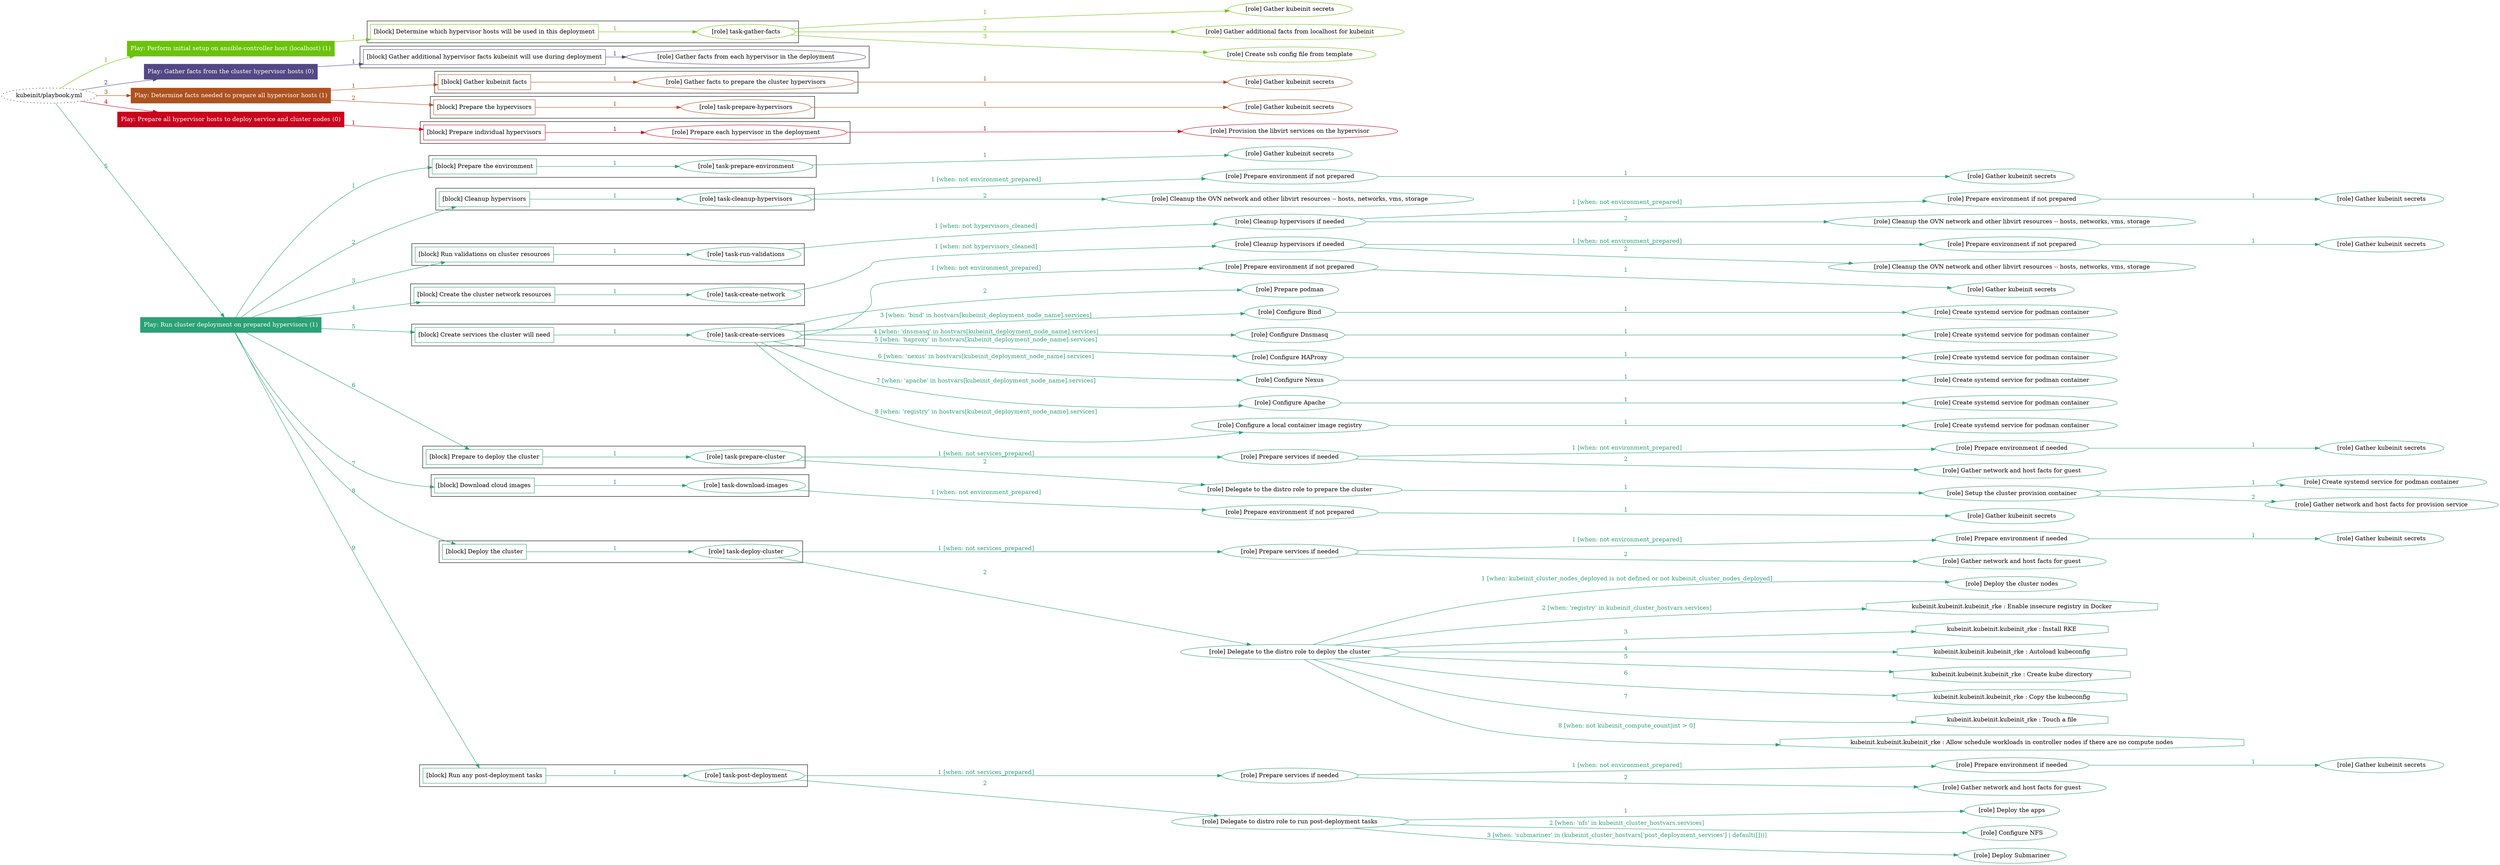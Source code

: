 digraph {
	graph [concentrate=true ordering=in rankdir=LR ratio=fill]
	edge [esep=5 sep=10]
	"kubeinit/playbook.yml" [URL="/home/runner/work/kubeinit/kubeinit/kubeinit/playbook.yml" id=playbook_c7ab3343 style=dotted]
	play_8f43dfb6 [label="Play: Perform initial setup on ansible-controller host (localhost) (1)" URL="/home/runner/work/kubeinit/kubeinit/kubeinit/playbook.yml" color="#6bc20a" fontcolor="#ffffff" id=play_8f43dfb6 shape=box style=filled tooltip=localhost]
	"kubeinit/playbook.yml" -> play_8f43dfb6 [label="1 " color="#6bc20a" fontcolor="#6bc20a" id=edge_a9ead6ab labeltooltip="1 " tooltip="1 "]
	subgraph "Gather kubeinit secrets" {
		role_b437ad57 [label="[role] Gather kubeinit secrets" URL="/home/runner/.ansible/collections/ansible_collections/kubeinit/kubeinit/roles/kubeinit_prepare/tasks/build_hypervisors_group.yml" color="#6bc20a" id=role_b437ad57 tooltip="Gather kubeinit secrets"]
	}
	subgraph "Gather additional facts from localhost for kubeinit" {
		role_bd6514fe [label="[role] Gather additional facts from localhost for kubeinit" URL="/home/runner/.ansible/collections/ansible_collections/kubeinit/kubeinit/roles/kubeinit_prepare/tasks/build_hypervisors_group.yml" color="#6bc20a" id=role_bd6514fe tooltip="Gather additional facts from localhost for kubeinit"]
	}
	subgraph "Create ssh config file from template" {
		role_db9bdb3d [label="[role] Create ssh config file from template" URL="/home/runner/.ansible/collections/ansible_collections/kubeinit/kubeinit/roles/kubeinit_prepare/tasks/build_hypervisors_group.yml" color="#6bc20a" id=role_db9bdb3d tooltip="Create ssh config file from template"]
	}
	subgraph "task-gather-facts" {
		role_d1374482 [label="[role] task-gather-facts" URL="/home/runner/work/kubeinit/kubeinit/kubeinit/playbook.yml" color="#6bc20a" id=role_d1374482 tooltip="task-gather-facts"]
		role_d1374482 -> role_b437ad57 [label="1 " color="#6bc20a" fontcolor="#6bc20a" id=edge_37d51a82 labeltooltip="1 " tooltip="1 "]
		role_d1374482 -> role_bd6514fe [label="2 " color="#6bc20a" fontcolor="#6bc20a" id=edge_b845ce27 labeltooltip="2 " tooltip="2 "]
		role_d1374482 -> role_db9bdb3d [label="3 " color="#6bc20a" fontcolor="#6bc20a" id=edge_4dd177f2 labeltooltip="3 " tooltip="3 "]
	}
	subgraph "Play: Perform initial setup on ansible-controller host (localhost) (1)" {
		play_8f43dfb6 -> block_62ea2b8e [label=1 color="#6bc20a" fontcolor="#6bc20a" id=edge_fa6b6100 labeltooltip=1 tooltip=1]
		subgraph cluster_block_62ea2b8e {
			block_62ea2b8e [label="[block] Determine which hypervisor hosts will be used in this deployment" URL="/home/runner/work/kubeinit/kubeinit/kubeinit/playbook.yml" color="#6bc20a" id=block_62ea2b8e labeltooltip="Determine which hypervisor hosts will be used in this deployment" shape=box tooltip="Determine which hypervisor hosts will be used in this deployment"]
			block_62ea2b8e -> role_d1374482 [label="1 " color="#6bc20a" fontcolor="#6bc20a" id=edge_a9081c0c labeltooltip="1 " tooltip="1 "]
		}
	}
	play_e96c7d55 [label="Play: Gather facts from the cluster hypervisor hosts (0)" URL="/home/runner/work/kubeinit/kubeinit/kubeinit/playbook.yml" color="#534884" fontcolor="#ffffff" id=play_e96c7d55 shape=box style=filled tooltip="Play: Gather facts from the cluster hypervisor hosts (0)"]
	"kubeinit/playbook.yml" -> play_e96c7d55 [label="2 " color="#534884" fontcolor="#534884" id=edge_209b02c5 labeltooltip="2 " tooltip="2 "]
	subgraph "Gather facts from each hypervisor in the deployment" {
		role_0586c747 [label="[role] Gather facts from each hypervisor in the deployment" URL="/home/runner/work/kubeinit/kubeinit/kubeinit/playbook.yml" color="#534884" id=role_0586c747 tooltip="Gather facts from each hypervisor in the deployment"]
	}
	subgraph "Play: Gather facts from the cluster hypervisor hosts (0)" {
		play_e96c7d55 -> block_9fbe3bcc [label=1 color="#534884" fontcolor="#534884" id=edge_6e2eca62 labeltooltip=1 tooltip=1]
		subgraph cluster_block_9fbe3bcc {
			block_9fbe3bcc [label="[block] Gather additional hypervisor facts kubeinit will use during deployment" URL="/home/runner/work/kubeinit/kubeinit/kubeinit/playbook.yml" color="#534884" id=block_9fbe3bcc labeltooltip="Gather additional hypervisor facts kubeinit will use during deployment" shape=box tooltip="Gather additional hypervisor facts kubeinit will use during deployment"]
			block_9fbe3bcc -> role_0586c747 [label="1 " color="#534884" fontcolor="#534884" id=edge_b6711f2a labeltooltip="1 " tooltip="1 "]
		}
	}
	play_d40bd389 [label="Play: Determine facts needed to prepare all hypervisor hosts (1)" URL="/home/runner/work/kubeinit/kubeinit/kubeinit/playbook.yml" color="#ad521f" fontcolor="#ffffff" id=play_d40bd389 shape=box style=filled tooltip=localhost]
	"kubeinit/playbook.yml" -> play_d40bd389 [label="3 " color="#ad521f" fontcolor="#ad521f" id=edge_d700c2e5 labeltooltip="3 " tooltip="3 "]
	subgraph "Gather kubeinit secrets" {
		role_064a66a2 [label="[role] Gather kubeinit secrets" URL="/home/runner/.ansible/collections/ansible_collections/kubeinit/kubeinit/roles/kubeinit_prepare/tasks/gather_kubeinit_facts.yml" color="#ad521f" id=role_064a66a2 tooltip="Gather kubeinit secrets"]
	}
	subgraph "Gather facts to prepare the cluster hypervisors" {
		role_15b3c823 [label="[role] Gather facts to prepare the cluster hypervisors" URL="/home/runner/work/kubeinit/kubeinit/kubeinit/playbook.yml" color="#ad521f" id=role_15b3c823 tooltip="Gather facts to prepare the cluster hypervisors"]
		role_15b3c823 -> role_064a66a2 [label="1 " color="#ad521f" fontcolor="#ad521f" id=edge_d704a353 labeltooltip="1 " tooltip="1 "]
	}
	subgraph "Gather kubeinit secrets" {
		role_0db35310 [label="[role] Gather kubeinit secrets" URL="/home/runner/.ansible/collections/ansible_collections/kubeinit/kubeinit/roles/kubeinit_prepare/tasks/gather_kubeinit_facts.yml" color="#ad521f" id=role_0db35310 tooltip="Gather kubeinit secrets"]
	}
	subgraph "task-prepare-hypervisors" {
		role_96ee22d6 [label="[role] task-prepare-hypervisors" URL="/home/runner/work/kubeinit/kubeinit/kubeinit/playbook.yml" color="#ad521f" id=role_96ee22d6 tooltip="task-prepare-hypervisors"]
		role_96ee22d6 -> role_0db35310 [label="1 " color="#ad521f" fontcolor="#ad521f" id=edge_2d8574ef labeltooltip="1 " tooltip="1 "]
	}
	subgraph "Play: Determine facts needed to prepare all hypervisor hosts (1)" {
		play_d40bd389 -> block_8739c1c3 [label=1 color="#ad521f" fontcolor="#ad521f" id=edge_15597756 labeltooltip=1 tooltip=1]
		subgraph cluster_block_8739c1c3 {
			block_8739c1c3 [label="[block] Gather kubeinit facts" URL="/home/runner/work/kubeinit/kubeinit/kubeinit/playbook.yml" color="#ad521f" id=block_8739c1c3 labeltooltip="Gather kubeinit facts" shape=box tooltip="Gather kubeinit facts"]
			block_8739c1c3 -> role_15b3c823 [label="1 " color="#ad521f" fontcolor="#ad521f" id=edge_ac0bfc70 labeltooltip="1 " tooltip="1 "]
		}
		play_d40bd389 -> block_7eb0b7da [label=2 color="#ad521f" fontcolor="#ad521f" id=edge_e79dd649 labeltooltip=2 tooltip=2]
		subgraph cluster_block_7eb0b7da {
			block_7eb0b7da [label="[block] Prepare the hypervisors" URL="/home/runner/work/kubeinit/kubeinit/kubeinit/playbook.yml" color="#ad521f" id=block_7eb0b7da labeltooltip="Prepare the hypervisors" shape=box tooltip="Prepare the hypervisors"]
			block_7eb0b7da -> role_96ee22d6 [label="1 " color="#ad521f" fontcolor="#ad521f" id=edge_83a4e014 labeltooltip="1 " tooltip="1 "]
		}
	}
	play_a5068ec9 [label="Play: Prepare all hypervisor hosts to deploy service and cluster nodes (0)" URL="/home/runner/work/kubeinit/kubeinit/kubeinit/playbook.yml" color="#c9031d" fontcolor="#ffffff" id=play_a5068ec9 shape=box style=filled tooltip="Play: Prepare all hypervisor hosts to deploy service and cluster nodes (0)"]
	"kubeinit/playbook.yml" -> play_a5068ec9 [label="4 " color="#c9031d" fontcolor="#c9031d" id=edge_211fd36a labeltooltip="4 " tooltip="4 "]
	subgraph "Provision the libvirt services on the hypervisor" {
		role_1452efea [label="[role] Provision the libvirt services on the hypervisor" URL="/home/runner/.ansible/collections/ansible_collections/kubeinit/kubeinit/roles/kubeinit_prepare/tasks/prepare_hypervisor.yml" color="#c9031d" id=role_1452efea tooltip="Provision the libvirt services on the hypervisor"]
	}
	subgraph "Prepare each hypervisor in the deployment" {
		role_edfc5ab9 [label="[role] Prepare each hypervisor in the deployment" URL="/home/runner/work/kubeinit/kubeinit/kubeinit/playbook.yml" color="#c9031d" id=role_edfc5ab9 tooltip="Prepare each hypervisor in the deployment"]
		role_edfc5ab9 -> role_1452efea [label="1 " color="#c9031d" fontcolor="#c9031d" id=edge_a65a67c9 labeltooltip="1 " tooltip="1 "]
	}
	subgraph "Play: Prepare all hypervisor hosts to deploy service and cluster nodes (0)" {
		play_a5068ec9 -> block_12c0d46e [label=1 color="#c9031d" fontcolor="#c9031d" id=edge_bcc8a664 labeltooltip=1 tooltip=1]
		subgraph cluster_block_12c0d46e {
			block_12c0d46e [label="[block] Prepare individual hypervisors" URL="/home/runner/work/kubeinit/kubeinit/kubeinit/playbook.yml" color="#c9031d" id=block_12c0d46e labeltooltip="Prepare individual hypervisors" shape=box tooltip="Prepare individual hypervisors"]
			block_12c0d46e -> role_edfc5ab9 [label="1 " color="#c9031d" fontcolor="#c9031d" id=edge_97318482 labeltooltip="1 " tooltip="1 "]
		}
	}
	play_d5d7edd4 [label="Play: Run cluster deployment on prepared hypervisors (1)" URL="/home/runner/work/kubeinit/kubeinit/kubeinit/playbook.yml" color="#2ba176" fontcolor="#ffffff" id=play_d5d7edd4 shape=box style=filled tooltip=localhost]
	"kubeinit/playbook.yml" -> play_d5d7edd4 [label="5 " color="#2ba176" fontcolor="#2ba176" id=edge_36a66ec0 labeltooltip="5 " tooltip="5 "]
	subgraph "Gather kubeinit secrets" {
		role_6c3170ca [label="[role] Gather kubeinit secrets" URL="/home/runner/.ansible/collections/ansible_collections/kubeinit/kubeinit/roles/kubeinit_prepare/tasks/gather_kubeinit_facts.yml" color="#2ba176" id=role_6c3170ca tooltip="Gather kubeinit secrets"]
	}
	subgraph "task-prepare-environment" {
		role_34e550cf [label="[role] task-prepare-environment" URL="/home/runner/work/kubeinit/kubeinit/kubeinit/playbook.yml" color="#2ba176" id=role_34e550cf tooltip="task-prepare-environment"]
		role_34e550cf -> role_6c3170ca [label="1 " color="#2ba176" fontcolor="#2ba176" id=edge_e7f5d1ed labeltooltip="1 " tooltip="1 "]
	}
	subgraph "Gather kubeinit secrets" {
		role_31accb4e [label="[role] Gather kubeinit secrets" URL="/home/runner/.ansible/collections/ansible_collections/kubeinit/kubeinit/roles/kubeinit_prepare/tasks/gather_kubeinit_facts.yml" color="#2ba176" id=role_31accb4e tooltip="Gather kubeinit secrets"]
	}
	subgraph "Prepare environment if not prepared" {
		role_8fa4128e [label="[role] Prepare environment if not prepared" URL="/home/runner/.ansible/collections/ansible_collections/kubeinit/kubeinit/roles/kubeinit_prepare/tasks/cleanup_hypervisors.yml" color="#2ba176" id=role_8fa4128e tooltip="Prepare environment if not prepared"]
		role_8fa4128e -> role_31accb4e [label="1 " color="#2ba176" fontcolor="#2ba176" id=edge_27206031 labeltooltip="1 " tooltip="1 "]
	}
	subgraph "Cleanup the OVN network and other libvirt resources -- hosts, networks, vms, storage" {
		role_4cfc68ce [label="[role] Cleanup the OVN network and other libvirt resources -- hosts, networks, vms, storage" URL="/home/runner/.ansible/collections/ansible_collections/kubeinit/kubeinit/roles/kubeinit_prepare/tasks/cleanup_hypervisors.yml" color="#2ba176" id=role_4cfc68ce tooltip="Cleanup the OVN network and other libvirt resources -- hosts, networks, vms, storage"]
	}
	subgraph "task-cleanup-hypervisors" {
		role_44417a7d [label="[role] task-cleanup-hypervisors" URL="/home/runner/work/kubeinit/kubeinit/kubeinit/playbook.yml" color="#2ba176" id=role_44417a7d tooltip="task-cleanup-hypervisors"]
		role_44417a7d -> role_8fa4128e [label="1 [when: not environment_prepared]" color="#2ba176" fontcolor="#2ba176" id=edge_603ba520 labeltooltip="1 [when: not environment_prepared]" tooltip="1 [when: not environment_prepared]"]
		role_44417a7d -> role_4cfc68ce [label="2 " color="#2ba176" fontcolor="#2ba176" id=edge_0d2ac42b labeltooltip="2 " tooltip="2 "]
	}
	subgraph "Gather kubeinit secrets" {
		role_86513917 [label="[role] Gather kubeinit secrets" URL="/home/runner/.ansible/collections/ansible_collections/kubeinit/kubeinit/roles/kubeinit_prepare/tasks/gather_kubeinit_facts.yml" color="#2ba176" id=role_86513917 tooltip="Gather kubeinit secrets"]
	}
	subgraph "Prepare environment if not prepared" {
		role_5a8bb2d7 [label="[role] Prepare environment if not prepared" URL="/home/runner/.ansible/collections/ansible_collections/kubeinit/kubeinit/roles/kubeinit_prepare/tasks/cleanup_hypervisors.yml" color="#2ba176" id=role_5a8bb2d7 tooltip="Prepare environment if not prepared"]
		role_5a8bb2d7 -> role_86513917 [label="1 " color="#2ba176" fontcolor="#2ba176" id=edge_87f81b04 labeltooltip="1 " tooltip="1 "]
	}
	subgraph "Cleanup the OVN network and other libvirt resources -- hosts, networks, vms, storage" {
		role_781b6a07 [label="[role] Cleanup the OVN network and other libvirt resources -- hosts, networks, vms, storage" URL="/home/runner/.ansible/collections/ansible_collections/kubeinit/kubeinit/roles/kubeinit_prepare/tasks/cleanup_hypervisors.yml" color="#2ba176" id=role_781b6a07 tooltip="Cleanup the OVN network and other libvirt resources -- hosts, networks, vms, storage"]
	}
	subgraph "Cleanup hypervisors if needed" {
		role_60ff6831 [label="[role] Cleanup hypervisors if needed" URL="/home/runner/.ansible/collections/ansible_collections/kubeinit/kubeinit/roles/kubeinit_validations/tasks/main.yml" color="#2ba176" id=role_60ff6831 tooltip="Cleanup hypervisors if needed"]
		role_60ff6831 -> role_5a8bb2d7 [label="1 [when: not environment_prepared]" color="#2ba176" fontcolor="#2ba176" id=edge_d395ccee labeltooltip="1 [when: not environment_prepared]" tooltip="1 [when: not environment_prepared]"]
		role_60ff6831 -> role_781b6a07 [label="2 " color="#2ba176" fontcolor="#2ba176" id=edge_5c9315a1 labeltooltip="2 " tooltip="2 "]
	}
	subgraph "task-run-validations" {
		role_58a0599e [label="[role] task-run-validations" URL="/home/runner/work/kubeinit/kubeinit/kubeinit/playbook.yml" color="#2ba176" id=role_58a0599e tooltip="task-run-validations"]
		role_58a0599e -> role_60ff6831 [label="1 [when: not hypervisors_cleaned]" color="#2ba176" fontcolor="#2ba176" id=edge_e76d995a labeltooltip="1 [when: not hypervisors_cleaned]" tooltip="1 [when: not hypervisors_cleaned]"]
	}
	subgraph "Gather kubeinit secrets" {
		role_72ef8b9e [label="[role] Gather kubeinit secrets" URL="/home/runner/.ansible/collections/ansible_collections/kubeinit/kubeinit/roles/kubeinit_prepare/tasks/gather_kubeinit_facts.yml" color="#2ba176" id=role_72ef8b9e tooltip="Gather kubeinit secrets"]
	}
	subgraph "Prepare environment if not prepared" {
		role_e86a5d55 [label="[role] Prepare environment if not prepared" URL="/home/runner/.ansible/collections/ansible_collections/kubeinit/kubeinit/roles/kubeinit_prepare/tasks/cleanup_hypervisors.yml" color="#2ba176" id=role_e86a5d55 tooltip="Prepare environment if not prepared"]
		role_e86a5d55 -> role_72ef8b9e [label="1 " color="#2ba176" fontcolor="#2ba176" id=edge_a881181d labeltooltip="1 " tooltip="1 "]
	}
	subgraph "Cleanup the OVN network and other libvirt resources -- hosts, networks, vms, storage" {
		role_18ebc10a [label="[role] Cleanup the OVN network and other libvirt resources -- hosts, networks, vms, storage" URL="/home/runner/.ansible/collections/ansible_collections/kubeinit/kubeinit/roles/kubeinit_prepare/tasks/cleanup_hypervisors.yml" color="#2ba176" id=role_18ebc10a tooltip="Cleanup the OVN network and other libvirt resources -- hosts, networks, vms, storage"]
	}
	subgraph "Cleanup hypervisors if needed" {
		role_4d1ae4be [label="[role] Cleanup hypervisors if needed" URL="/home/runner/.ansible/collections/ansible_collections/kubeinit/kubeinit/roles/kubeinit_libvirt/tasks/create_network.yml" color="#2ba176" id=role_4d1ae4be tooltip="Cleanup hypervisors if needed"]
		role_4d1ae4be -> role_e86a5d55 [label="1 [when: not environment_prepared]" color="#2ba176" fontcolor="#2ba176" id=edge_c7d4cb94 labeltooltip="1 [when: not environment_prepared]" tooltip="1 [when: not environment_prepared]"]
		role_4d1ae4be -> role_18ebc10a [label="2 " color="#2ba176" fontcolor="#2ba176" id=edge_34e2a51c labeltooltip="2 " tooltip="2 "]
	}
	subgraph "task-create-network" {
		role_b6dde681 [label="[role] task-create-network" URL="/home/runner/work/kubeinit/kubeinit/kubeinit/playbook.yml" color="#2ba176" id=role_b6dde681 tooltip="task-create-network"]
		role_b6dde681 -> role_4d1ae4be [label="1 [when: not hypervisors_cleaned]" color="#2ba176" fontcolor="#2ba176" id=edge_c1d09a25 labeltooltip="1 [when: not hypervisors_cleaned]" tooltip="1 [when: not hypervisors_cleaned]"]
	}
	subgraph "Gather kubeinit secrets" {
		role_da6ce180 [label="[role] Gather kubeinit secrets" URL="/home/runner/.ansible/collections/ansible_collections/kubeinit/kubeinit/roles/kubeinit_prepare/tasks/gather_kubeinit_facts.yml" color="#2ba176" id=role_da6ce180 tooltip="Gather kubeinit secrets"]
	}
	subgraph "Prepare environment if not prepared" {
		role_a003c897 [label="[role] Prepare environment if not prepared" URL="/home/runner/.ansible/collections/ansible_collections/kubeinit/kubeinit/roles/kubeinit_services/tasks/main.yml" color="#2ba176" id=role_a003c897 tooltip="Prepare environment if not prepared"]
		role_a003c897 -> role_da6ce180 [label="1 " color="#2ba176" fontcolor="#2ba176" id=edge_36113a44 labeltooltip="1 " tooltip="1 "]
	}
	subgraph "Prepare podman" {
		role_baba8d91 [label="[role] Prepare podman" URL="/home/runner/.ansible/collections/ansible_collections/kubeinit/kubeinit/roles/kubeinit_services/tasks/00_create_service_pod.yml" color="#2ba176" id=role_baba8d91 tooltip="Prepare podman"]
	}
	subgraph "Create systemd service for podman container" {
		role_b2c9d0e3 [label="[role] Create systemd service for podman container" URL="/home/runner/.ansible/collections/ansible_collections/kubeinit/kubeinit/roles/kubeinit_bind/tasks/main.yml" color="#2ba176" id=role_b2c9d0e3 tooltip="Create systemd service for podman container"]
	}
	subgraph "Configure Bind" {
		role_fb9a6819 [label="[role] Configure Bind" URL="/home/runner/.ansible/collections/ansible_collections/kubeinit/kubeinit/roles/kubeinit_services/tasks/start_services_containers.yml" color="#2ba176" id=role_fb9a6819 tooltip="Configure Bind"]
		role_fb9a6819 -> role_b2c9d0e3 [label="1 " color="#2ba176" fontcolor="#2ba176" id=edge_790922ca labeltooltip="1 " tooltip="1 "]
	}
	subgraph "Create systemd service for podman container" {
		role_a8ea46ed [label="[role] Create systemd service for podman container" URL="/home/runner/.ansible/collections/ansible_collections/kubeinit/kubeinit/roles/kubeinit_dnsmasq/tasks/main.yml" color="#2ba176" id=role_a8ea46ed tooltip="Create systemd service for podman container"]
	}
	subgraph "Configure Dnsmasq" {
		role_6e5aaba5 [label="[role] Configure Dnsmasq" URL="/home/runner/.ansible/collections/ansible_collections/kubeinit/kubeinit/roles/kubeinit_services/tasks/start_services_containers.yml" color="#2ba176" id=role_6e5aaba5 tooltip="Configure Dnsmasq"]
		role_6e5aaba5 -> role_a8ea46ed [label="1 " color="#2ba176" fontcolor="#2ba176" id=edge_f6299525 labeltooltip="1 " tooltip="1 "]
	}
	subgraph "Create systemd service for podman container" {
		role_593ba301 [label="[role] Create systemd service for podman container" URL="/home/runner/.ansible/collections/ansible_collections/kubeinit/kubeinit/roles/kubeinit_haproxy/tasks/main.yml" color="#2ba176" id=role_593ba301 tooltip="Create systemd service for podman container"]
	}
	subgraph "Configure HAProxy" {
		role_7f3ada21 [label="[role] Configure HAProxy" URL="/home/runner/.ansible/collections/ansible_collections/kubeinit/kubeinit/roles/kubeinit_services/tasks/start_services_containers.yml" color="#2ba176" id=role_7f3ada21 tooltip="Configure HAProxy"]
		role_7f3ada21 -> role_593ba301 [label="1 " color="#2ba176" fontcolor="#2ba176" id=edge_6f133312 labeltooltip="1 " tooltip="1 "]
	}
	subgraph "Create systemd service for podman container" {
		role_c55e65a5 [label="[role] Create systemd service for podman container" URL="/home/runner/.ansible/collections/ansible_collections/kubeinit/kubeinit/roles/kubeinit_nexus/tasks/main.yml" color="#2ba176" id=role_c55e65a5 tooltip="Create systemd service for podman container"]
	}
	subgraph "Configure Nexus" {
		role_9d0e1914 [label="[role] Configure Nexus" URL="/home/runner/.ansible/collections/ansible_collections/kubeinit/kubeinit/roles/kubeinit_services/tasks/start_services_containers.yml" color="#2ba176" id=role_9d0e1914 tooltip="Configure Nexus"]
		role_9d0e1914 -> role_c55e65a5 [label="1 " color="#2ba176" fontcolor="#2ba176" id=edge_f54a6bfb labeltooltip="1 " tooltip="1 "]
	}
	subgraph "Create systemd service for podman container" {
		role_1d7243d6 [label="[role] Create systemd service for podman container" URL="/home/runner/.ansible/collections/ansible_collections/kubeinit/kubeinit/roles/kubeinit_apache/tasks/main.yml" color="#2ba176" id=role_1d7243d6 tooltip="Create systemd service for podman container"]
	}
	subgraph "Configure Apache" {
		role_d51586d3 [label="[role] Configure Apache" URL="/home/runner/.ansible/collections/ansible_collections/kubeinit/kubeinit/roles/kubeinit_services/tasks/start_services_containers.yml" color="#2ba176" id=role_d51586d3 tooltip="Configure Apache"]
		role_d51586d3 -> role_1d7243d6 [label="1 " color="#2ba176" fontcolor="#2ba176" id=edge_e23384df labeltooltip="1 " tooltip="1 "]
	}
	subgraph "Create systemd service for podman container" {
		role_4758f131 [label="[role] Create systemd service for podman container" URL="/home/runner/.ansible/collections/ansible_collections/kubeinit/kubeinit/roles/kubeinit_registry/tasks/main.yml" color="#2ba176" id=role_4758f131 tooltip="Create systemd service for podman container"]
	}
	subgraph "Configure a local container image registry" {
		role_e26617e6 [label="[role] Configure a local container image registry" URL="/home/runner/.ansible/collections/ansible_collections/kubeinit/kubeinit/roles/kubeinit_services/tasks/start_services_containers.yml" color="#2ba176" id=role_e26617e6 tooltip="Configure a local container image registry"]
		role_e26617e6 -> role_4758f131 [label="1 " color="#2ba176" fontcolor="#2ba176" id=edge_766c6f0a labeltooltip="1 " tooltip="1 "]
	}
	subgraph "task-create-services" {
		role_db1e798c [label="[role] task-create-services" URL="/home/runner/work/kubeinit/kubeinit/kubeinit/playbook.yml" color="#2ba176" id=role_db1e798c tooltip="task-create-services"]
		role_db1e798c -> role_a003c897 [label="1 [when: not environment_prepared]" color="#2ba176" fontcolor="#2ba176" id=edge_ec626cb5 labeltooltip="1 [when: not environment_prepared]" tooltip="1 [when: not environment_prepared]"]
		role_db1e798c -> role_baba8d91 [label="2 " color="#2ba176" fontcolor="#2ba176" id=edge_70b246fc labeltooltip="2 " tooltip="2 "]
		role_db1e798c -> role_fb9a6819 [label="3 [when: 'bind' in hostvars[kubeinit_deployment_node_name].services]" color="#2ba176" fontcolor="#2ba176" id=edge_65af48c7 labeltooltip="3 [when: 'bind' in hostvars[kubeinit_deployment_node_name].services]" tooltip="3 [when: 'bind' in hostvars[kubeinit_deployment_node_name].services]"]
		role_db1e798c -> role_6e5aaba5 [label="4 [when: 'dnsmasq' in hostvars[kubeinit_deployment_node_name].services]" color="#2ba176" fontcolor="#2ba176" id=edge_9bd687d8 labeltooltip="4 [when: 'dnsmasq' in hostvars[kubeinit_deployment_node_name].services]" tooltip="4 [when: 'dnsmasq' in hostvars[kubeinit_deployment_node_name].services]"]
		role_db1e798c -> role_7f3ada21 [label="5 [when: 'haproxy' in hostvars[kubeinit_deployment_node_name].services]" color="#2ba176" fontcolor="#2ba176" id=edge_7beb8ed7 labeltooltip="5 [when: 'haproxy' in hostvars[kubeinit_deployment_node_name].services]" tooltip="5 [when: 'haproxy' in hostvars[kubeinit_deployment_node_name].services]"]
		role_db1e798c -> role_9d0e1914 [label="6 [when: 'nexus' in hostvars[kubeinit_deployment_node_name].services]" color="#2ba176" fontcolor="#2ba176" id=edge_74d58fdd labeltooltip="6 [when: 'nexus' in hostvars[kubeinit_deployment_node_name].services]" tooltip="6 [when: 'nexus' in hostvars[kubeinit_deployment_node_name].services]"]
		role_db1e798c -> role_d51586d3 [label="7 [when: 'apache' in hostvars[kubeinit_deployment_node_name].services]" color="#2ba176" fontcolor="#2ba176" id=edge_60b7b78e labeltooltip="7 [when: 'apache' in hostvars[kubeinit_deployment_node_name].services]" tooltip="7 [when: 'apache' in hostvars[kubeinit_deployment_node_name].services]"]
		role_db1e798c -> role_e26617e6 [label="8 [when: 'registry' in hostvars[kubeinit_deployment_node_name].services]" color="#2ba176" fontcolor="#2ba176" id=edge_eb2b1e07 labeltooltip="8 [when: 'registry' in hostvars[kubeinit_deployment_node_name].services]" tooltip="8 [when: 'registry' in hostvars[kubeinit_deployment_node_name].services]"]
	}
	subgraph "Gather kubeinit secrets" {
		role_d57ed635 [label="[role] Gather kubeinit secrets" URL="/home/runner/.ansible/collections/ansible_collections/kubeinit/kubeinit/roles/kubeinit_prepare/tasks/gather_kubeinit_facts.yml" color="#2ba176" id=role_d57ed635 tooltip="Gather kubeinit secrets"]
	}
	subgraph "Prepare environment if needed" {
		role_70c9274c [label="[role] Prepare environment if needed" URL="/home/runner/.ansible/collections/ansible_collections/kubeinit/kubeinit/roles/kubeinit_services/tasks/prepare_services.yml" color="#2ba176" id=role_70c9274c tooltip="Prepare environment if needed"]
		role_70c9274c -> role_d57ed635 [label="1 " color="#2ba176" fontcolor="#2ba176" id=edge_ee512814 labeltooltip="1 " tooltip="1 "]
	}
	subgraph "Gather network and host facts for guest" {
		role_9415d49d [label="[role] Gather network and host facts for guest" URL="/home/runner/.ansible/collections/ansible_collections/kubeinit/kubeinit/roles/kubeinit_services/tasks/prepare_services.yml" color="#2ba176" id=role_9415d49d tooltip="Gather network and host facts for guest"]
	}
	subgraph "Prepare services if needed" {
		role_7147bbd9 [label="[role] Prepare services if needed" URL="/home/runner/.ansible/collections/ansible_collections/kubeinit/kubeinit/roles/kubeinit_prepare/tasks/prepare_cluster.yml" color="#2ba176" id=role_7147bbd9 tooltip="Prepare services if needed"]
		role_7147bbd9 -> role_70c9274c [label="1 [when: not environment_prepared]" color="#2ba176" fontcolor="#2ba176" id=edge_d0161cab labeltooltip="1 [when: not environment_prepared]" tooltip="1 [when: not environment_prepared]"]
		role_7147bbd9 -> role_9415d49d [label="2 " color="#2ba176" fontcolor="#2ba176" id=edge_8a6188b5 labeltooltip="2 " tooltip="2 "]
	}
	subgraph "Create systemd service for podman container" {
		role_d35b6e5d [label="[role] Create systemd service for podman container" URL="/home/runner/.ansible/collections/ansible_collections/kubeinit/kubeinit/roles/kubeinit_services/tasks/create_provision_container.yml" color="#2ba176" id=role_d35b6e5d tooltip="Create systemd service for podman container"]
	}
	subgraph "Gather network and host facts for provision service" {
		role_5e9860ed [label="[role] Gather network and host facts for provision service" URL="/home/runner/.ansible/collections/ansible_collections/kubeinit/kubeinit/roles/kubeinit_services/tasks/create_provision_container.yml" color="#2ba176" id=role_5e9860ed tooltip="Gather network and host facts for provision service"]
	}
	subgraph "Setup the cluster provision container" {
		role_f554d74f [label="[role] Setup the cluster provision container" URL="/home/runner/.ansible/collections/ansible_collections/kubeinit/kubeinit/roles/kubeinit_rke/tasks/prepare_cluster.yml" color="#2ba176" id=role_f554d74f tooltip="Setup the cluster provision container"]
		role_f554d74f -> role_d35b6e5d [label="1 " color="#2ba176" fontcolor="#2ba176" id=edge_fbc4c3fb labeltooltip="1 " tooltip="1 "]
		role_f554d74f -> role_5e9860ed [label="2 " color="#2ba176" fontcolor="#2ba176" id=edge_f67828f4 labeltooltip="2 " tooltip="2 "]
	}
	subgraph "Delegate to the distro role to prepare the cluster" {
		role_dd0d699c [label="[role] Delegate to the distro role to prepare the cluster" URL="/home/runner/.ansible/collections/ansible_collections/kubeinit/kubeinit/roles/kubeinit_prepare/tasks/prepare_cluster.yml" color="#2ba176" id=role_dd0d699c tooltip="Delegate to the distro role to prepare the cluster"]
		role_dd0d699c -> role_f554d74f [label="1 " color="#2ba176" fontcolor="#2ba176" id=edge_92e8c49b labeltooltip="1 " tooltip="1 "]
	}
	subgraph "task-prepare-cluster" {
		role_5b6ff2f5 [label="[role] task-prepare-cluster" URL="/home/runner/work/kubeinit/kubeinit/kubeinit/playbook.yml" color="#2ba176" id=role_5b6ff2f5 tooltip="task-prepare-cluster"]
		role_5b6ff2f5 -> role_7147bbd9 [label="1 [when: not services_prepared]" color="#2ba176" fontcolor="#2ba176" id=edge_51f6e9c5 labeltooltip="1 [when: not services_prepared]" tooltip="1 [when: not services_prepared]"]
		role_5b6ff2f5 -> role_dd0d699c [label="2 " color="#2ba176" fontcolor="#2ba176" id=edge_c0f94afd labeltooltip="2 " tooltip="2 "]
	}
	subgraph "Gather kubeinit secrets" {
		role_4b6765ef [label="[role] Gather kubeinit secrets" URL="/home/runner/.ansible/collections/ansible_collections/kubeinit/kubeinit/roles/kubeinit_prepare/tasks/gather_kubeinit_facts.yml" color="#2ba176" id=role_4b6765ef tooltip="Gather kubeinit secrets"]
	}
	subgraph "Prepare environment if not prepared" {
		role_f203cf19 [label="[role] Prepare environment if not prepared" URL="/home/runner/.ansible/collections/ansible_collections/kubeinit/kubeinit/roles/kubeinit_libvirt/tasks/download_cloud_images.yml" color="#2ba176" id=role_f203cf19 tooltip="Prepare environment if not prepared"]
		role_f203cf19 -> role_4b6765ef [label="1 " color="#2ba176" fontcolor="#2ba176" id=edge_cc72e9f2 labeltooltip="1 " tooltip="1 "]
	}
	subgraph "task-download-images" {
		role_1b9657a8 [label="[role] task-download-images" URL="/home/runner/work/kubeinit/kubeinit/kubeinit/playbook.yml" color="#2ba176" id=role_1b9657a8 tooltip="task-download-images"]
		role_1b9657a8 -> role_f203cf19 [label="1 [when: not environment_prepared]" color="#2ba176" fontcolor="#2ba176" id=edge_606f2396 labeltooltip="1 [when: not environment_prepared]" tooltip="1 [when: not environment_prepared]"]
	}
	subgraph "Gather kubeinit secrets" {
		role_b1c78168 [label="[role] Gather kubeinit secrets" URL="/home/runner/.ansible/collections/ansible_collections/kubeinit/kubeinit/roles/kubeinit_prepare/tasks/gather_kubeinit_facts.yml" color="#2ba176" id=role_b1c78168 tooltip="Gather kubeinit secrets"]
	}
	subgraph "Prepare environment if needed" {
		role_699c91fa [label="[role] Prepare environment if needed" URL="/home/runner/.ansible/collections/ansible_collections/kubeinit/kubeinit/roles/kubeinit_services/tasks/prepare_services.yml" color="#2ba176" id=role_699c91fa tooltip="Prepare environment if needed"]
		role_699c91fa -> role_b1c78168 [label="1 " color="#2ba176" fontcolor="#2ba176" id=edge_5bf96e02 labeltooltip="1 " tooltip="1 "]
	}
	subgraph "Gather network and host facts for guest" {
		role_9b07daed [label="[role] Gather network and host facts for guest" URL="/home/runner/.ansible/collections/ansible_collections/kubeinit/kubeinit/roles/kubeinit_services/tasks/prepare_services.yml" color="#2ba176" id=role_9b07daed tooltip="Gather network and host facts for guest"]
	}
	subgraph "Prepare services if needed" {
		role_7551c671 [label="[role] Prepare services if needed" URL="/home/runner/.ansible/collections/ansible_collections/kubeinit/kubeinit/roles/kubeinit_prepare/tasks/deploy_cluster.yml" color="#2ba176" id=role_7551c671 tooltip="Prepare services if needed"]
		role_7551c671 -> role_699c91fa [label="1 [when: not environment_prepared]" color="#2ba176" fontcolor="#2ba176" id=edge_b9f2b4a9 labeltooltip="1 [when: not environment_prepared]" tooltip="1 [when: not environment_prepared]"]
		role_7551c671 -> role_9b07daed [label="2 " color="#2ba176" fontcolor="#2ba176" id=edge_f3fd84de labeltooltip="2 " tooltip="2 "]
	}
	subgraph "Deploy the cluster nodes" {
		role_64897c03 [label="[role] Deploy the cluster nodes" URL="/home/runner/.ansible/collections/ansible_collections/kubeinit/kubeinit/roles/kubeinit_rke/tasks/main.yml" color="#2ba176" id=role_64897c03 tooltip="Deploy the cluster nodes"]
	}
	subgraph "Delegate to the distro role to deploy the cluster" {
		role_065385b7 [label="[role] Delegate to the distro role to deploy the cluster" URL="/home/runner/.ansible/collections/ansible_collections/kubeinit/kubeinit/roles/kubeinit_prepare/tasks/deploy_cluster.yml" color="#2ba176" id=role_065385b7 tooltip="Delegate to the distro role to deploy the cluster"]
		role_065385b7 -> role_64897c03 [label="1 [when: kubeinit_cluster_nodes_deployed is not defined or not kubeinit_cluster_nodes_deployed]" color="#2ba176" fontcolor="#2ba176" id=edge_ee93293f labeltooltip="1 [when: kubeinit_cluster_nodes_deployed is not defined or not kubeinit_cluster_nodes_deployed]" tooltip="1 [when: kubeinit_cluster_nodes_deployed is not defined or not kubeinit_cluster_nodes_deployed]"]
		task_e6890d09 [label="kubeinit.kubeinit.kubeinit_rke : Enable insecure registry in Docker" URL="/home/runner/.ansible/collections/ansible_collections/kubeinit/kubeinit/roles/kubeinit_rke/tasks/main.yml" color="#2ba176" id=task_e6890d09 shape=octagon tooltip="kubeinit.kubeinit.kubeinit_rke : Enable insecure registry in Docker"]
		role_065385b7 -> task_e6890d09 [label="2 [when: 'registry' in kubeinit_cluster_hostvars.services]" color="#2ba176" fontcolor="#2ba176" id=edge_4c9b5271 labeltooltip="2 [when: 'registry' in kubeinit_cluster_hostvars.services]" tooltip="2 [when: 'registry' in kubeinit_cluster_hostvars.services]"]
		task_c4df87d8 [label="kubeinit.kubeinit.kubeinit_rke : Install RKE" URL="/home/runner/.ansible/collections/ansible_collections/kubeinit/kubeinit/roles/kubeinit_rke/tasks/main.yml" color="#2ba176" id=task_c4df87d8 shape=octagon tooltip="kubeinit.kubeinit.kubeinit_rke : Install RKE"]
		role_065385b7 -> task_c4df87d8 [label="3 " color="#2ba176" fontcolor="#2ba176" id=edge_f5cb2363 labeltooltip="3 " tooltip="3 "]
		task_da8e270d [label="kubeinit.kubeinit.kubeinit_rke : Autoload kubeconfig" URL="/home/runner/.ansible/collections/ansible_collections/kubeinit/kubeinit/roles/kubeinit_rke/tasks/main.yml" color="#2ba176" id=task_da8e270d shape=octagon tooltip="kubeinit.kubeinit.kubeinit_rke : Autoload kubeconfig"]
		role_065385b7 -> task_da8e270d [label="4 " color="#2ba176" fontcolor="#2ba176" id=edge_436ef3e5 labeltooltip="4 " tooltip="4 "]
		task_f8e27921 [label="kubeinit.kubeinit.kubeinit_rke : Create kube directory" URL="/home/runner/.ansible/collections/ansible_collections/kubeinit/kubeinit/roles/kubeinit_rke/tasks/main.yml" color="#2ba176" id=task_f8e27921 shape=octagon tooltip="kubeinit.kubeinit.kubeinit_rke : Create kube directory"]
		role_065385b7 -> task_f8e27921 [label="5 " color="#2ba176" fontcolor="#2ba176" id=edge_38dfcc5e labeltooltip="5 " tooltip="5 "]
		task_b7636271 [label="kubeinit.kubeinit.kubeinit_rke : Copy the kubeconfig" URL="/home/runner/.ansible/collections/ansible_collections/kubeinit/kubeinit/roles/kubeinit_rke/tasks/main.yml" color="#2ba176" id=task_b7636271 shape=octagon tooltip="kubeinit.kubeinit.kubeinit_rke : Copy the kubeconfig"]
		role_065385b7 -> task_b7636271 [label="6 " color="#2ba176" fontcolor="#2ba176" id=edge_07bf3d7c labeltooltip="6 " tooltip="6 "]
		task_a6365b71 [label="kubeinit.kubeinit.kubeinit_rke : Touch a file" URL="/home/runner/.ansible/collections/ansible_collections/kubeinit/kubeinit/roles/kubeinit_rke/tasks/main.yml" color="#2ba176" id=task_a6365b71 shape=octagon tooltip="kubeinit.kubeinit.kubeinit_rke : Touch a file"]
		role_065385b7 -> task_a6365b71 [label="7 " color="#2ba176" fontcolor="#2ba176" id=edge_3db9119f labeltooltip="7 " tooltip="7 "]
		task_b4a13bc4 [label="kubeinit.kubeinit.kubeinit_rke : Allow schedule workloads in controller nodes if there are no compute nodes" URL="/home/runner/.ansible/collections/ansible_collections/kubeinit/kubeinit/roles/kubeinit_rke/tasks/main.yml" color="#2ba176" id=task_b4a13bc4 shape=octagon tooltip="kubeinit.kubeinit.kubeinit_rke : Allow schedule workloads in controller nodes if there are no compute nodes"]
		role_065385b7 -> task_b4a13bc4 [label="8 [when: not kubeinit_compute_count|int > 0]" color="#2ba176" fontcolor="#2ba176" id=edge_eb26a268 labeltooltip="8 [when: not kubeinit_compute_count|int > 0]" tooltip="8 [when: not kubeinit_compute_count|int > 0]"]
	}
	subgraph "task-deploy-cluster" {
		role_1efc004d [label="[role] task-deploy-cluster" URL="/home/runner/work/kubeinit/kubeinit/kubeinit/playbook.yml" color="#2ba176" id=role_1efc004d tooltip="task-deploy-cluster"]
		role_1efc004d -> role_7551c671 [label="1 [when: not services_prepared]" color="#2ba176" fontcolor="#2ba176" id=edge_b08ea462 labeltooltip="1 [when: not services_prepared]" tooltip="1 [when: not services_prepared]"]
		role_1efc004d -> role_065385b7 [label="2 " color="#2ba176" fontcolor="#2ba176" id=edge_bd12be8c labeltooltip="2 " tooltip="2 "]
	}
	subgraph "Gather kubeinit secrets" {
		role_74ead1d6 [label="[role] Gather kubeinit secrets" URL="/home/runner/.ansible/collections/ansible_collections/kubeinit/kubeinit/roles/kubeinit_prepare/tasks/gather_kubeinit_facts.yml" color="#2ba176" id=role_74ead1d6 tooltip="Gather kubeinit secrets"]
	}
	subgraph "Prepare environment if needed" {
		role_d2a2bdd2 [label="[role] Prepare environment if needed" URL="/home/runner/.ansible/collections/ansible_collections/kubeinit/kubeinit/roles/kubeinit_services/tasks/prepare_services.yml" color="#2ba176" id=role_d2a2bdd2 tooltip="Prepare environment if needed"]
		role_d2a2bdd2 -> role_74ead1d6 [label="1 " color="#2ba176" fontcolor="#2ba176" id=edge_31847fa6 labeltooltip="1 " tooltip="1 "]
	}
	subgraph "Gather network and host facts for guest" {
		role_60c8aba0 [label="[role] Gather network and host facts for guest" URL="/home/runner/.ansible/collections/ansible_collections/kubeinit/kubeinit/roles/kubeinit_services/tasks/prepare_services.yml" color="#2ba176" id=role_60c8aba0 tooltip="Gather network and host facts for guest"]
	}
	subgraph "Prepare services if needed" {
		role_6d8b04df [label="[role] Prepare services if needed" URL="/home/runner/.ansible/collections/ansible_collections/kubeinit/kubeinit/roles/kubeinit_prepare/tasks/post_deployment.yml" color="#2ba176" id=role_6d8b04df tooltip="Prepare services if needed"]
		role_6d8b04df -> role_d2a2bdd2 [label="1 [when: not environment_prepared]" color="#2ba176" fontcolor="#2ba176" id=edge_4567329f labeltooltip="1 [when: not environment_prepared]" tooltip="1 [when: not environment_prepared]"]
		role_6d8b04df -> role_60c8aba0 [label="2 " color="#2ba176" fontcolor="#2ba176" id=edge_64dc1579 labeltooltip="2 " tooltip="2 "]
	}
	subgraph "Deploy the apps" {
		role_cfebb2c2 [label="[role] Deploy the apps" URL="/home/runner/.ansible/collections/ansible_collections/kubeinit/kubeinit/roles/kubeinit_rke/tasks/post_deployment_tasks.yml" color="#2ba176" id=role_cfebb2c2 tooltip="Deploy the apps"]
	}
	subgraph "Configure NFS" {
		role_c803a2f6 [label="[role] Configure NFS" URL="/home/runner/.ansible/collections/ansible_collections/kubeinit/kubeinit/roles/kubeinit_rke/tasks/post_deployment_tasks.yml" color="#2ba176" id=role_c803a2f6 tooltip="Configure NFS"]
	}
	subgraph "Deploy Submariner" {
		role_f5d39eff [label="[role] Deploy Submariner" URL="/home/runner/.ansible/collections/ansible_collections/kubeinit/kubeinit/roles/kubeinit_rke/tasks/post_deployment_tasks.yml" color="#2ba176" id=role_f5d39eff tooltip="Deploy Submariner"]
	}
	subgraph "Delegate to distro role to run post-deployment tasks" {
		role_b224cd9a [label="[role] Delegate to distro role to run post-deployment tasks" URL="/home/runner/.ansible/collections/ansible_collections/kubeinit/kubeinit/roles/kubeinit_prepare/tasks/post_deployment.yml" color="#2ba176" id=role_b224cd9a tooltip="Delegate to distro role to run post-deployment tasks"]
		role_b224cd9a -> role_cfebb2c2 [label="1 " color="#2ba176" fontcolor="#2ba176" id=edge_fb01e1b5 labeltooltip="1 " tooltip="1 "]
		role_b224cd9a -> role_c803a2f6 [label="2 [when: 'nfs' in kubeinit_cluster_hostvars.services]" color="#2ba176" fontcolor="#2ba176" id=edge_1242a785 labeltooltip="2 [when: 'nfs' in kubeinit_cluster_hostvars.services]" tooltip="2 [when: 'nfs' in kubeinit_cluster_hostvars.services]"]
		role_b224cd9a -> role_f5d39eff [label="3 [when: 'submariner' in (kubeinit_cluster_hostvars['post_deployment_services'] | default([]))]" color="#2ba176" fontcolor="#2ba176" id=edge_fcd9f859 labeltooltip="3 [when: 'submariner' in (kubeinit_cluster_hostvars['post_deployment_services'] | default([]))]" tooltip="3 [when: 'submariner' in (kubeinit_cluster_hostvars['post_deployment_services'] | default([]))]"]
	}
	subgraph "task-post-deployment" {
		role_c77ceb45 [label="[role] task-post-deployment" URL="/home/runner/work/kubeinit/kubeinit/kubeinit/playbook.yml" color="#2ba176" id=role_c77ceb45 tooltip="task-post-deployment"]
		role_c77ceb45 -> role_6d8b04df [label="1 [when: not services_prepared]" color="#2ba176" fontcolor="#2ba176" id=edge_492b0683 labeltooltip="1 [when: not services_prepared]" tooltip="1 [when: not services_prepared]"]
		role_c77ceb45 -> role_b224cd9a [label="2 " color="#2ba176" fontcolor="#2ba176" id=edge_962d1a1c labeltooltip="2 " tooltip="2 "]
	}
	subgraph "Play: Run cluster deployment on prepared hypervisors (1)" {
		play_d5d7edd4 -> block_6fbb78af [label=1 color="#2ba176" fontcolor="#2ba176" id=edge_7ed663b0 labeltooltip=1 tooltip=1]
		subgraph cluster_block_6fbb78af {
			block_6fbb78af [label="[block] Prepare the environment" URL="/home/runner/work/kubeinit/kubeinit/kubeinit/playbook.yml" color="#2ba176" id=block_6fbb78af labeltooltip="Prepare the environment" shape=box tooltip="Prepare the environment"]
			block_6fbb78af -> role_34e550cf [label="1 " color="#2ba176" fontcolor="#2ba176" id=edge_26b89a7d labeltooltip="1 " tooltip="1 "]
		}
		play_d5d7edd4 -> block_e4a3b050 [label=2 color="#2ba176" fontcolor="#2ba176" id=edge_321e8d13 labeltooltip=2 tooltip=2]
		subgraph cluster_block_e4a3b050 {
			block_e4a3b050 [label="[block] Cleanup hypervisors" URL="/home/runner/work/kubeinit/kubeinit/kubeinit/playbook.yml" color="#2ba176" id=block_e4a3b050 labeltooltip="Cleanup hypervisors" shape=box tooltip="Cleanup hypervisors"]
			block_e4a3b050 -> role_44417a7d [label="1 " color="#2ba176" fontcolor="#2ba176" id=edge_74c3957e labeltooltip="1 " tooltip="1 "]
		}
		play_d5d7edd4 -> block_237d25a4 [label=3 color="#2ba176" fontcolor="#2ba176" id=edge_3857cf2a labeltooltip=3 tooltip=3]
		subgraph cluster_block_237d25a4 {
			block_237d25a4 [label="[block] Run validations on cluster resources" URL="/home/runner/work/kubeinit/kubeinit/kubeinit/playbook.yml" color="#2ba176" id=block_237d25a4 labeltooltip="Run validations on cluster resources" shape=box tooltip="Run validations on cluster resources"]
			block_237d25a4 -> role_58a0599e [label="1 " color="#2ba176" fontcolor="#2ba176" id=edge_4557724f labeltooltip="1 " tooltip="1 "]
		}
		play_d5d7edd4 -> block_66f36c49 [label=4 color="#2ba176" fontcolor="#2ba176" id=edge_aa975d39 labeltooltip=4 tooltip=4]
		subgraph cluster_block_66f36c49 {
			block_66f36c49 [label="[block] Create the cluster network resources" URL="/home/runner/work/kubeinit/kubeinit/kubeinit/playbook.yml" color="#2ba176" id=block_66f36c49 labeltooltip="Create the cluster network resources" shape=box tooltip="Create the cluster network resources"]
			block_66f36c49 -> role_b6dde681 [label="1 " color="#2ba176" fontcolor="#2ba176" id=edge_d1458e01 labeltooltip="1 " tooltip="1 "]
		}
		play_d5d7edd4 -> block_565f5c64 [label=5 color="#2ba176" fontcolor="#2ba176" id=edge_dc22e00a labeltooltip=5 tooltip=5]
		subgraph cluster_block_565f5c64 {
			block_565f5c64 [label="[block] Create services the cluster will need" URL="/home/runner/work/kubeinit/kubeinit/kubeinit/playbook.yml" color="#2ba176" id=block_565f5c64 labeltooltip="Create services the cluster will need" shape=box tooltip="Create services the cluster will need"]
			block_565f5c64 -> role_db1e798c [label="1 " color="#2ba176" fontcolor="#2ba176" id=edge_237846ee labeltooltip="1 " tooltip="1 "]
		}
		play_d5d7edd4 -> block_f4ee28d2 [label=6 color="#2ba176" fontcolor="#2ba176" id=edge_4d760966 labeltooltip=6 tooltip=6]
		subgraph cluster_block_f4ee28d2 {
			block_f4ee28d2 [label="[block] Prepare to deploy the cluster" URL="/home/runner/work/kubeinit/kubeinit/kubeinit/playbook.yml" color="#2ba176" id=block_f4ee28d2 labeltooltip="Prepare to deploy the cluster" shape=box tooltip="Prepare to deploy the cluster"]
			block_f4ee28d2 -> role_5b6ff2f5 [label="1 " color="#2ba176" fontcolor="#2ba176" id=edge_1dc2aab9 labeltooltip="1 " tooltip="1 "]
		}
		play_d5d7edd4 -> block_afc12fec [label=7 color="#2ba176" fontcolor="#2ba176" id=edge_b53e163a labeltooltip=7 tooltip=7]
		subgraph cluster_block_afc12fec {
			block_afc12fec [label="[block] Download cloud images" URL="/home/runner/work/kubeinit/kubeinit/kubeinit/playbook.yml" color="#2ba176" id=block_afc12fec labeltooltip="Download cloud images" shape=box tooltip="Download cloud images"]
			block_afc12fec -> role_1b9657a8 [label="1 " color="#2ba176" fontcolor="#2ba176" id=edge_e4cbd152 labeltooltip="1 " tooltip="1 "]
		}
		play_d5d7edd4 -> block_d5698a40 [label=8 color="#2ba176" fontcolor="#2ba176" id=edge_d5bcac41 labeltooltip=8 tooltip=8]
		subgraph cluster_block_d5698a40 {
			block_d5698a40 [label="[block] Deploy the cluster" URL="/home/runner/work/kubeinit/kubeinit/kubeinit/playbook.yml" color="#2ba176" id=block_d5698a40 labeltooltip="Deploy the cluster" shape=box tooltip="Deploy the cluster"]
			block_d5698a40 -> role_1efc004d [label="1 " color="#2ba176" fontcolor="#2ba176" id=edge_01817e5b labeltooltip="1 " tooltip="1 "]
		}
		play_d5d7edd4 -> block_7353f6c7 [label=9 color="#2ba176" fontcolor="#2ba176" id=edge_996fca0f labeltooltip=9 tooltip=9]
		subgraph cluster_block_7353f6c7 {
			block_7353f6c7 [label="[block] Run any post-deployment tasks" URL="/home/runner/work/kubeinit/kubeinit/kubeinit/playbook.yml" color="#2ba176" id=block_7353f6c7 labeltooltip="Run any post-deployment tasks" shape=box tooltip="Run any post-deployment tasks"]
			block_7353f6c7 -> role_c77ceb45 [label="1 " color="#2ba176" fontcolor="#2ba176" id=edge_1574bb4b labeltooltip="1 " tooltip="1 "]
		}
	}
}
